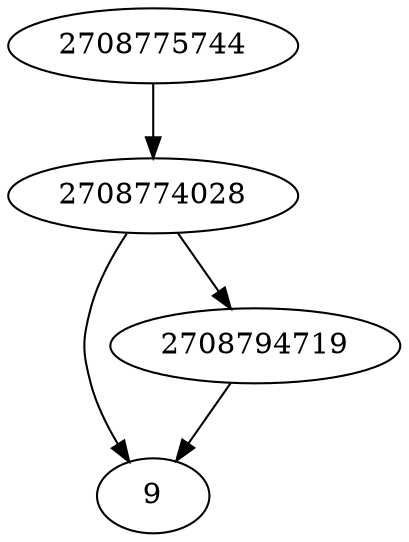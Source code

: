 strict digraph  {
2708775744;
9;
2708774028;
2708794719;
2708775744 -> 2708774028;
2708774028 -> 9;
2708774028 -> 2708794719;
2708794719 -> 9;
}
